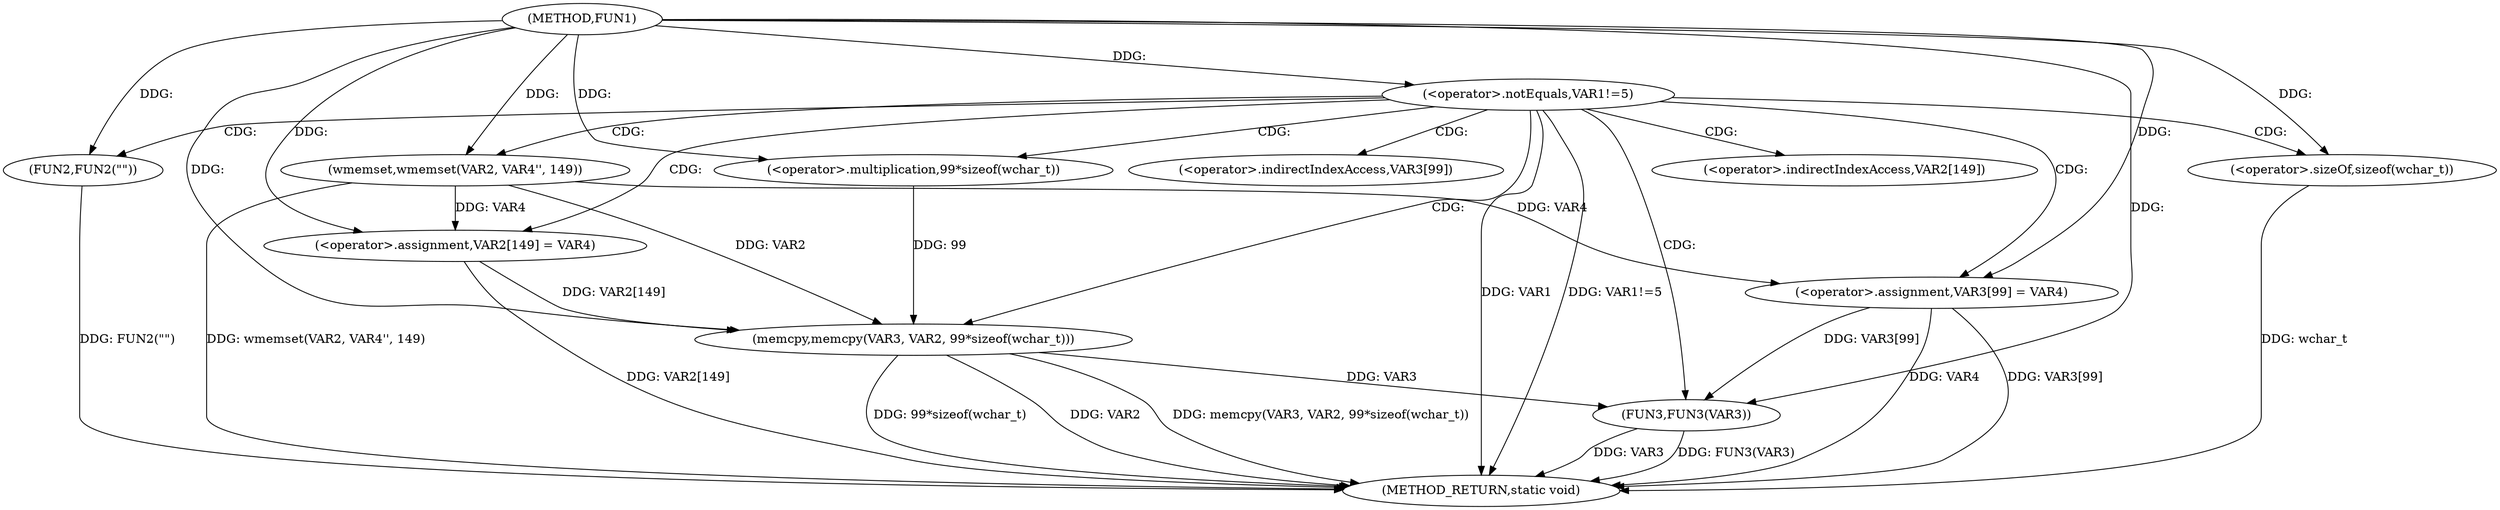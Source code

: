 digraph FUN1 {  
"1000100" [label = "(METHOD,FUN1)" ]
"1000137" [label = "(METHOD_RETURN,static void)" ]
"1000103" [label = "(<operator>.notEquals,VAR1!=5)" ]
"1000107" [label = "(FUN2,FUN2(\"\"))" ]
"1000114" [label = "(wmemset,wmemset(VAR2, VAR4'', 149))" ]
"1000118" [label = "(<operator>.assignment,VAR2[149] = VAR4)" ]
"1000123" [label = "(memcpy,memcpy(VAR3, VAR2, 99*sizeof(wchar_t)))" ]
"1000126" [label = "(<operator>.multiplication,99*sizeof(wchar_t))" ]
"1000128" [label = "(<operator>.sizeOf,sizeof(wchar_t))" ]
"1000130" [label = "(<operator>.assignment,VAR3[99] = VAR4)" ]
"1000135" [label = "(FUN3,FUN3(VAR3))" ]
"1000119" [label = "(<operator>.indirectIndexAccess,VAR2[149])" ]
"1000131" [label = "(<operator>.indirectIndexAccess,VAR3[99])" ]
  "1000123" -> "1000137"  [ label = "DDG: VAR2"] 
  "1000107" -> "1000137"  [ label = "DDG: FUN2(\"\")"] 
  "1000103" -> "1000137"  [ label = "DDG: VAR1"] 
  "1000114" -> "1000137"  [ label = "DDG: wmemset(VAR2, VAR4'', 149)"] 
  "1000123" -> "1000137"  [ label = "DDG: memcpy(VAR3, VAR2, 99*sizeof(wchar_t))"] 
  "1000135" -> "1000137"  [ label = "DDG: FUN3(VAR3)"] 
  "1000135" -> "1000137"  [ label = "DDG: VAR3"] 
  "1000118" -> "1000137"  [ label = "DDG: VAR2[149]"] 
  "1000130" -> "1000137"  [ label = "DDG: VAR3[99]"] 
  "1000123" -> "1000137"  [ label = "DDG: 99*sizeof(wchar_t)"] 
  "1000128" -> "1000137"  [ label = "DDG: wchar_t"] 
  "1000103" -> "1000137"  [ label = "DDG: VAR1!=5"] 
  "1000130" -> "1000137"  [ label = "DDG: VAR4"] 
  "1000100" -> "1000103"  [ label = "DDG: "] 
  "1000100" -> "1000107"  [ label = "DDG: "] 
  "1000100" -> "1000114"  [ label = "DDG: "] 
  "1000114" -> "1000118"  [ label = "DDG: VAR4"] 
  "1000100" -> "1000118"  [ label = "DDG: "] 
  "1000100" -> "1000123"  [ label = "DDG: "] 
  "1000114" -> "1000123"  [ label = "DDG: VAR2"] 
  "1000118" -> "1000123"  [ label = "DDG: VAR2[149]"] 
  "1000126" -> "1000123"  [ label = "DDG: 99"] 
  "1000100" -> "1000126"  [ label = "DDG: "] 
  "1000100" -> "1000128"  [ label = "DDG: "] 
  "1000100" -> "1000130"  [ label = "DDG: "] 
  "1000114" -> "1000130"  [ label = "DDG: VAR4"] 
  "1000130" -> "1000135"  [ label = "DDG: VAR3[99]"] 
  "1000123" -> "1000135"  [ label = "DDG: VAR3"] 
  "1000100" -> "1000135"  [ label = "DDG: "] 
  "1000103" -> "1000131"  [ label = "CDG: "] 
  "1000103" -> "1000126"  [ label = "CDG: "] 
  "1000103" -> "1000128"  [ label = "CDG: "] 
  "1000103" -> "1000123"  [ label = "CDG: "] 
  "1000103" -> "1000107"  [ label = "CDG: "] 
  "1000103" -> "1000119"  [ label = "CDG: "] 
  "1000103" -> "1000130"  [ label = "CDG: "] 
  "1000103" -> "1000135"  [ label = "CDG: "] 
  "1000103" -> "1000114"  [ label = "CDG: "] 
  "1000103" -> "1000118"  [ label = "CDG: "] 
}
